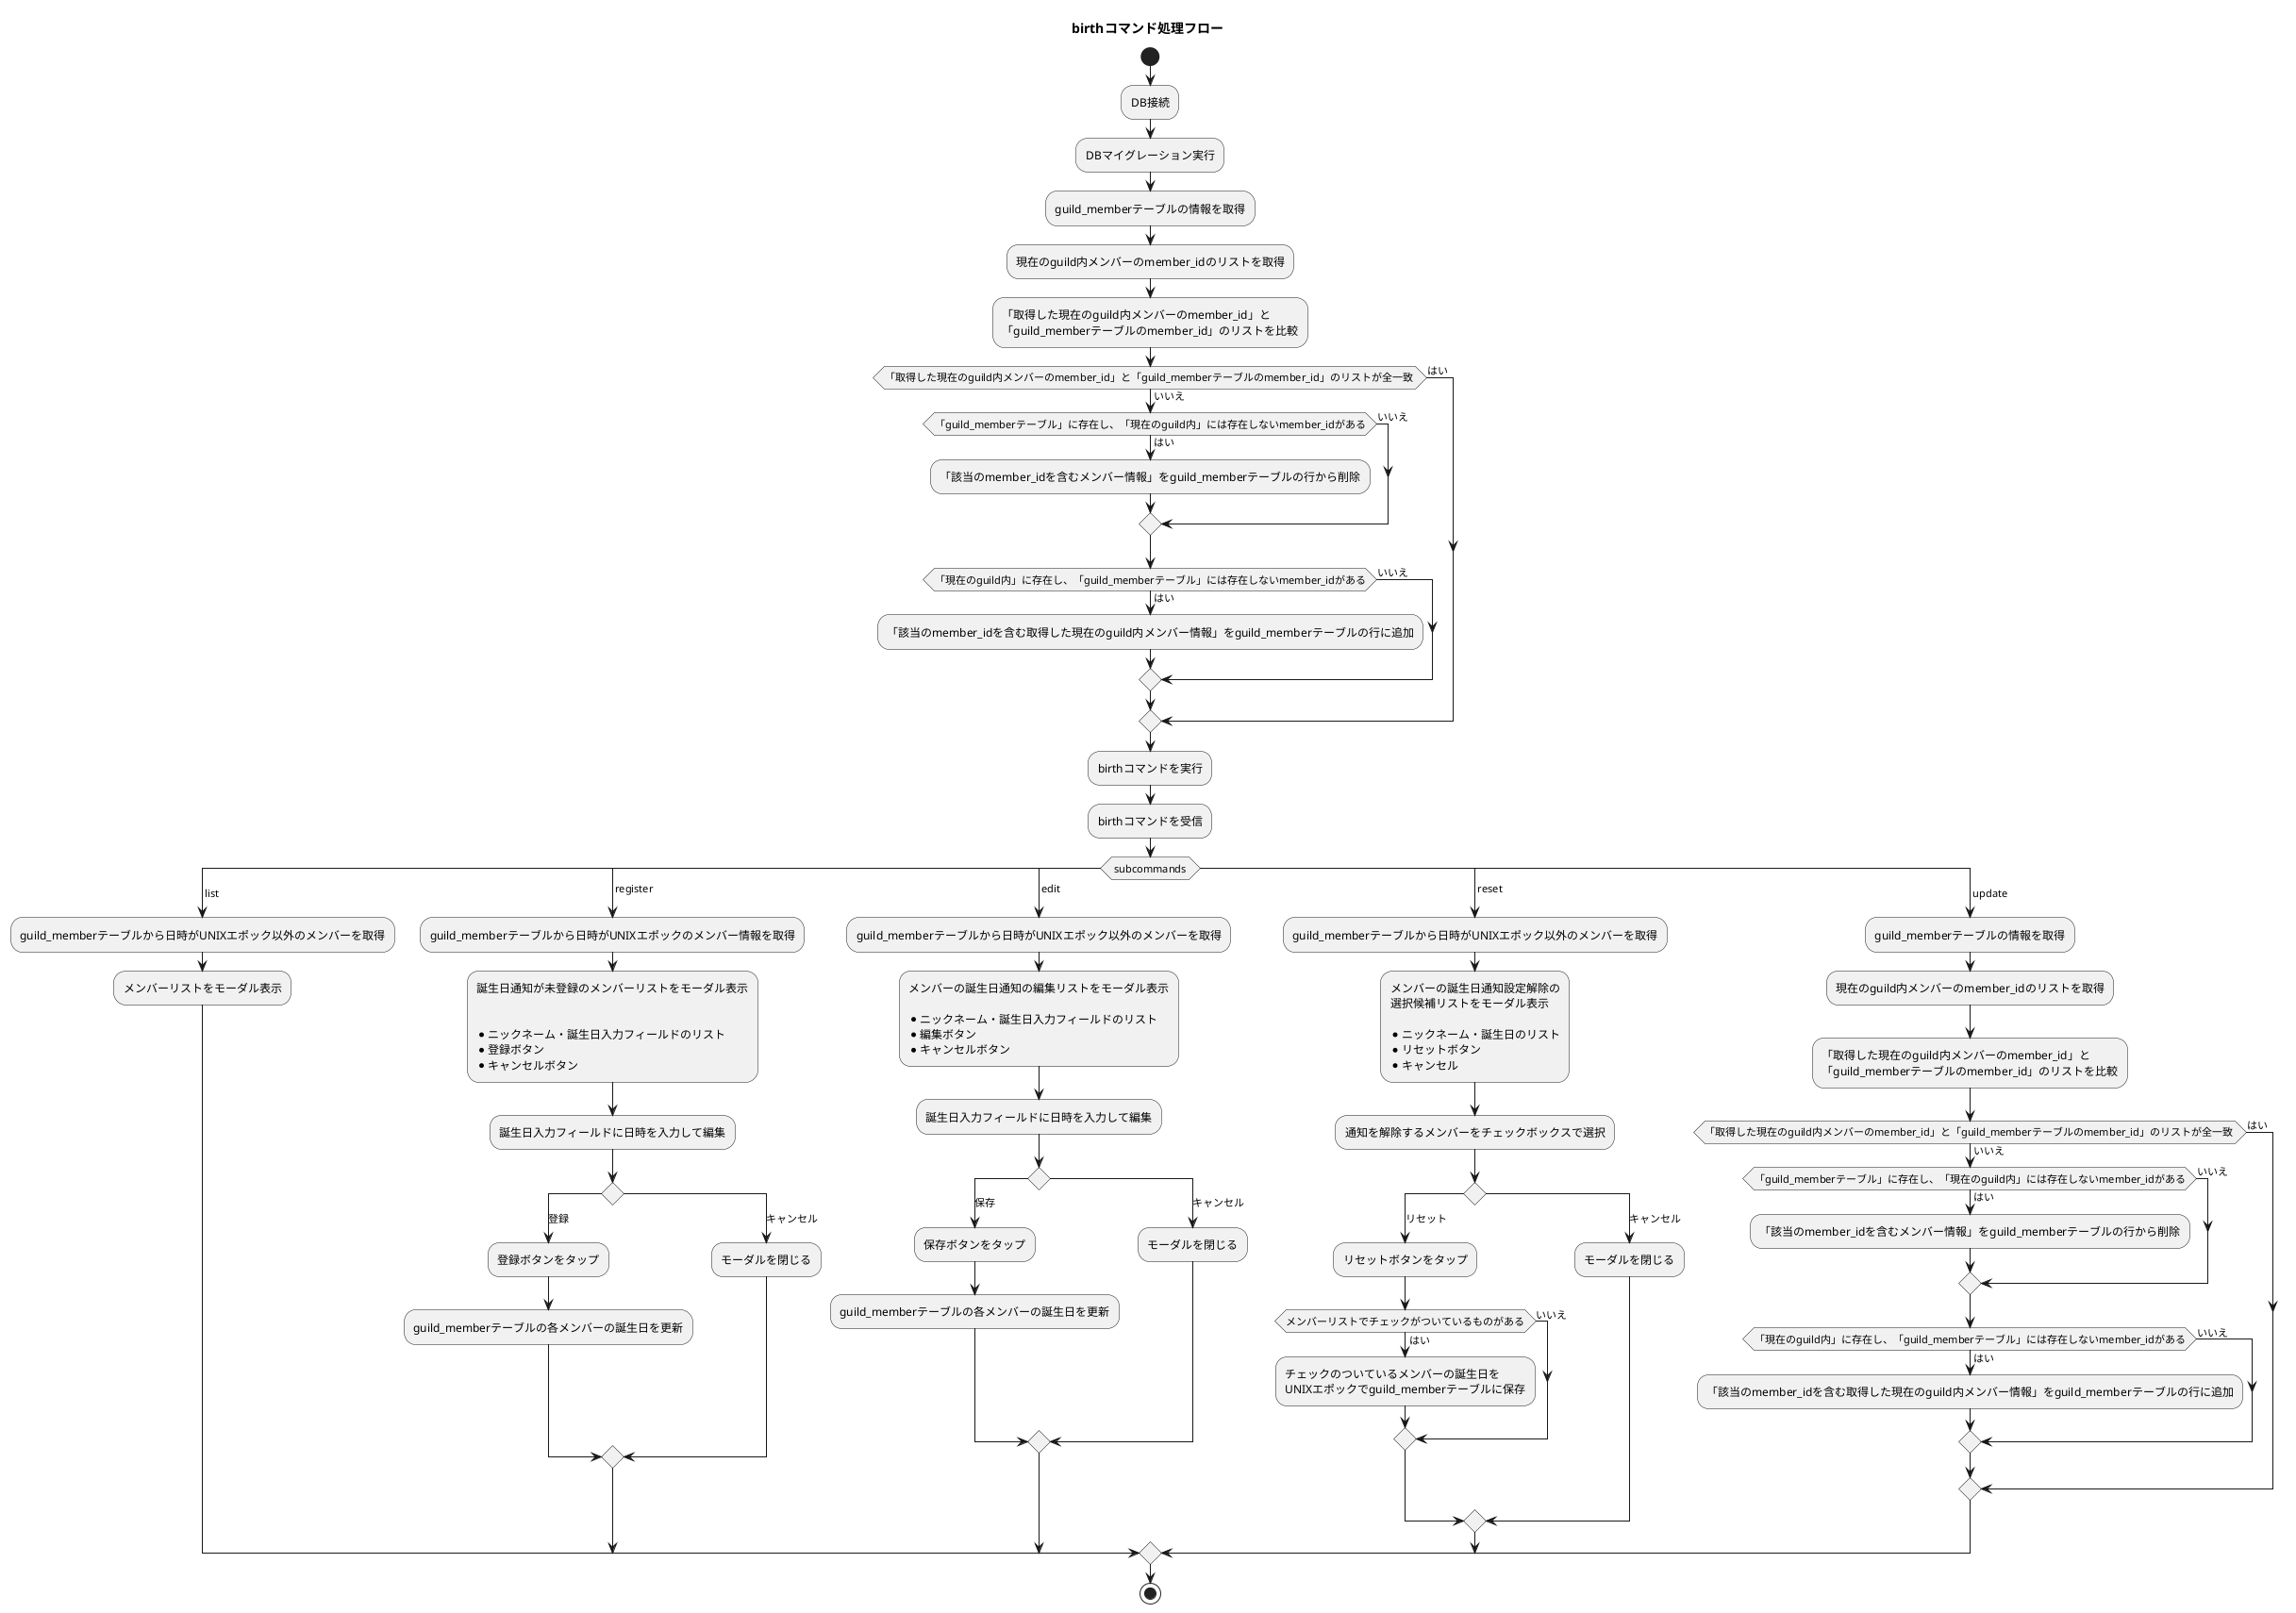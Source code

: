 @startuml


' --- 前提となる仕様 ----------------------
' - 日時がUNIXエポック(default)である場合は、誕生日を通知しない
' - 基本的にサーバーに参加しているメンバーの誕生日通知を送信可能にできる
' ---------------------------------------

title birthコマンド処理フロー
start

:DB接続;
:DBマイグレーション実行;

' 初期更新処理
:guild_memberテーブルの情報を取得;
:現在のguild内メンバーのmember_idのリストを取得;

:「取得した現在のguild内メンバーのmember_id」と
「guild_memberテーブルのmember_id」のリストを比較;


if (「取得した現在のguild内メンバーのmember_id」と「guild_memberテーブルのmember_id」のリストが全一致 ) is (はい) then
else (いいえ)
    if (「guild_memberテーブル」に存在し、「現在のguild内」には存在しないmember_idがある) is (はい) then
      :「該当のmember_idを含むメンバー情報」をguild_memberテーブルの行から削除;
    else (いいえ)
    endif

    if (「現在のguild内」に存在し、「guild_memberテーブル」には存在しないmember_idがある) is (はい) then
      :「該当のmember_idを含む取得した現在のguild内メンバー情報」をguild_memberテーブルの行に追加;
    else (いいえ)
    endif
endif

:birthコマンドを実行;

:birthコマンドを受信;

switch ( subcommands )

' 誕生日通知設定リスト表示 -----------------------------------
case ( list )
    :guild_memberテーブルから日時がUNIXエポック以外のメンバーを取得;

    :メンバーリストをモーダル表示;

' 誕生日通知設定登録 -----------------------------------
case ( register )
  :guild_memberテーブルから日時がUNIXエポックのメンバー情報を取得;

  :誕生日通知が未登録のメンバーリストをモーダル表示


  * ニックネーム・誕生日入力フィールドのリスト
  * 登録ボタン
  * キャンセルボタン;
  ' 以下のようなUI配置を想定
  ' ☑ {ニックネーム} - {誕生日入力フィールド}
  ' ☑ {ニックネーム} - {誕生日入力フィールド}
  ' ☑ {ニックネーム} - {誕生日入力フィールド}
  ' {登録ボタン} {キャンセルボタン}

  :誕生日入力フィールドに日時を入力して編集;

  switch()
  case(登録)
      :登録ボタンをタップ;

      :guild_memberテーブルの各メンバーの誕生日を更新;
  case(キャンセル)
      :モーダルを閉じる;
  endswitch

' 誕生日通知設定編集 -----------------------------------
case ( edit )
    :guild_memberテーブルから日時がUNIXエポック以外のメンバーを取得;
    :メンバーの誕生日通知の編集リストをモーダル表示

    * ニックネーム・誕生日入力フィールドのリスト
    * 編集ボタン
    * キャンセルボタン;
    ' 以下のようなUI配置を想定
    ' ☑ {ニックネーム} - {誕生日入力フィールド}
    ' ☑ {ニックネーム} - {誕生日入力フィールド}
    ' ☑ {ニックネーム} - {誕生日入力フィールド}
    ' {編集ボタン} {キャンセルボタン}

    :誕生日入力フィールドに日時を入力して編集;

    switch()
    case(保存)
        :保存ボタンをタップ;

        :guild_memberテーブルの各メンバーの誕生日を更新;
    case(キャンセル)
        :モーダルを閉じる;
    endswitch

' 誕生日通知設定解除 -----------------------------------
case ( reset )
    :guild_memberテーブルから日時がUNIXエポック以外のメンバーを取得;
    :メンバーの誕生日通知設定解除の
    選択候補リストをモーダル表示

    * ニックネーム・誕生日のリスト
    * リセットボタン
    * キャンセル;
    ' 以下のようなUI配置を想定
    ' ☑ {ニックネーム} - {誕生日}
    ' ☑ {ニックネーム} - {誕生日}
    ' ☑ {ニックネーム} - {誕生日}
    ' {リセットボタン} {キャンセルボタン}

    :通知を解除するメンバーをチェックボックスで選択;

    switch()
    case(リセット)
        :リセットボタンをタップ;
        if (メンバーリストでチェックがついているものがある) is (はい) then
            :チェックのついているメンバーの誕生日を
            UNIXエポックでguild_memberテーブルに保存;
        else (いいえ)
        endif
    case(キャンセル)
        :モーダルを閉じる;
    endswitch

    ' 誕生日通知設定更新 -----------------------------------
    case ( update )
        :guild_memberテーブルの情報を取得;
        :現在のguild内メンバーのmember_idのリストを取得;

        :「取得した現在のguild内メンバーのmember_id」と
        「guild_memberテーブルのmember_id」のリストを比較;


        if (「取得した現在のguild内メンバーのmember_id」と「guild_memberテーブルのmember_id」のリストが全一致 ) is (はい) then
        else (いいえ)
            if (「guild_memberテーブル」に存在し、「現在のguild内」には存在しないmember_idがある) is (はい) then
              :「該当のmember_idを含むメンバー情報」をguild_memberテーブルの行から削除;
            else (いいえ)
            endif

            if (「現在のguild内」に存在し、「guild_memberテーブル」には存在しないmember_idがある) is (はい) then
              :「該当のmember_idを含む取得した現在のguild内メンバー情報」をguild_memberテーブルの行に追加;
            else (いいえ)
            endif
        endif

endswitch

stop

@enduml

